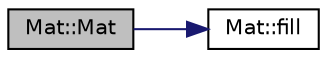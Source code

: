 digraph "Mat::Mat"
{
 // INTERACTIVE_SVG=YES
 // LATEX_PDF_SIZE
  edge [fontname="Helvetica",fontsize="10",labelfontname="Helvetica",labelfontsize="10"];
  node [fontname="Helvetica",fontsize="10",shape=record];
  rankdir="LR";
  Node2 [label="Mat::Mat",height=0.2,width=0.4,color="black", fillcolor="grey75", style="filled", fontcolor="black",tooltip=" "];
  Node2 -> Node3 [color="midnightblue",fontsize="10",style="solid",fontname="Helvetica"];
  Node3 [label="Mat::fill",height=0.2,width=0.4,color="black", fillcolor="white", style="filled",URL="$class_mat.html#abadfedd9dc62cb060771a03ac40c7340",tooltip=" "];
}
